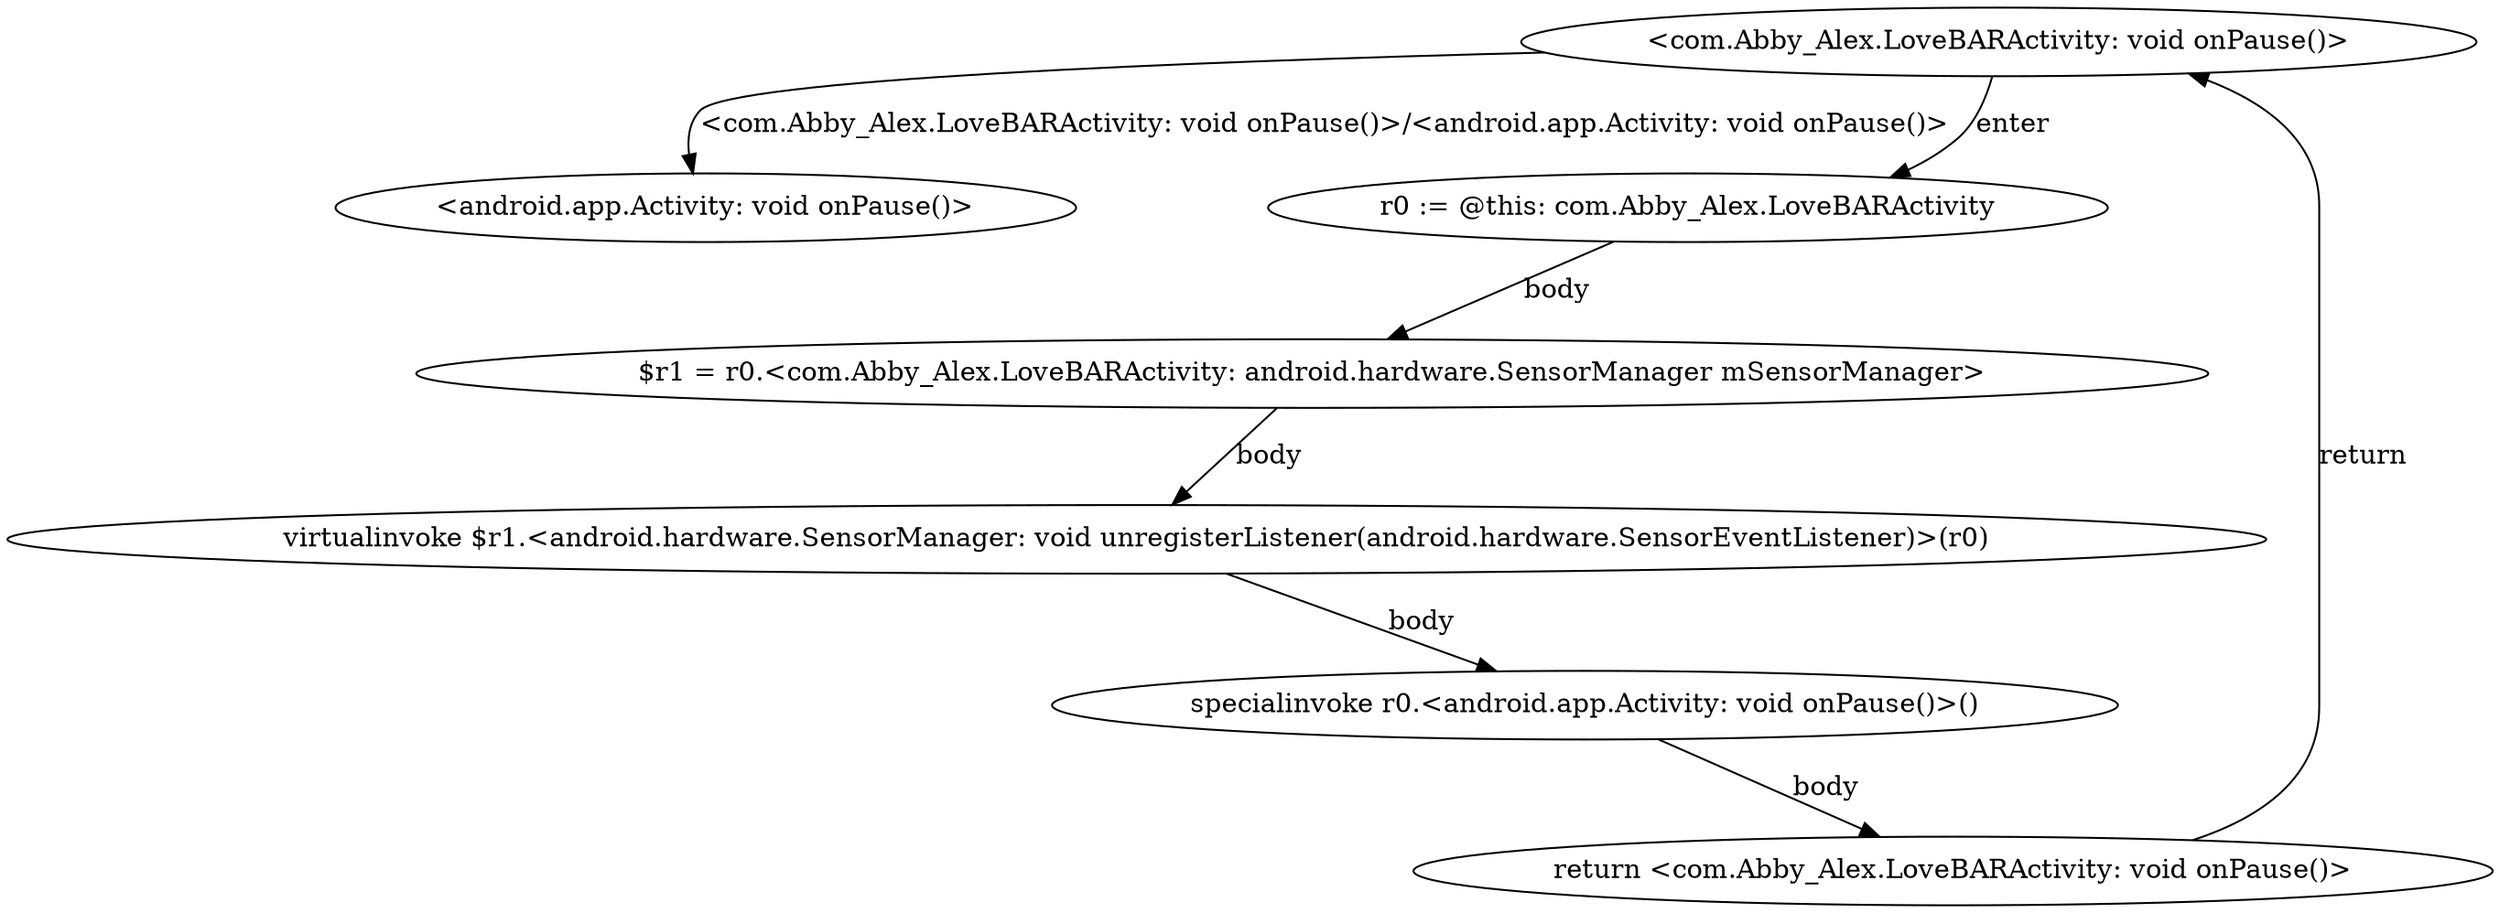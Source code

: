 digraph "<com.Abby_Alex.LoveBARActivity: void onPause()> -" {
    "<com.Abby_Alex.LoveBARActivity: void onPause()>";
    "<android.app.Activity: void onPause()>";
    "<com.Abby_Alex.LoveBARActivity: void onPause()>"->"<android.app.Activity: void onPause()>" [label="<com.Abby_Alex.LoveBARActivity: void onPause()>/<android.app.Activity: void onPause()>",];
    "r0 := @this: com.Abby_Alex.LoveBARActivity";
    "<com.Abby_Alex.LoveBARActivity: void onPause()>"->"r0 := @this: com.Abby_Alex.LoveBARActivity" [label="enter",];
    "$r1 = r0.<com.Abby_Alex.LoveBARActivity: android.hardware.SensorManager mSensorManager>";
    "r0 := @this: com.Abby_Alex.LoveBARActivity"->"$r1 = r0.<com.Abby_Alex.LoveBARActivity: android.hardware.SensorManager mSensorManager>" [label="body",];
    "virtualinvoke $r1.<android.hardware.SensorManager: void unregisterListener(android.hardware.SensorEventListener)>(r0)";
    "$r1 = r0.<com.Abby_Alex.LoveBARActivity: android.hardware.SensorManager mSensorManager>"->"virtualinvoke $r1.<android.hardware.SensorManager: void unregisterListener(android.hardware.SensorEventListener)>(r0)" [label="body",];
    "specialinvoke r0.<android.app.Activity: void onPause()>()";
    "virtualinvoke $r1.<android.hardware.SensorManager: void unregisterListener(android.hardware.SensorEventListener)>(r0)"->"specialinvoke r0.<android.app.Activity: void onPause()>()" [label="body",];
    "return <com.Abby_Alex.LoveBARActivity: void onPause()>";
    "specialinvoke r0.<android.app.Activity: void onPause()>()"->"return <com.Abby_Alex.LoveBARActivity: void onPause()>" [label="body",];
    "return <com.Abby_Alex.LoveBARActivity: void onPause()>"->"<com.Abby_Alex.LoveBARActivity: void onPause()>" [label="return",];
}
